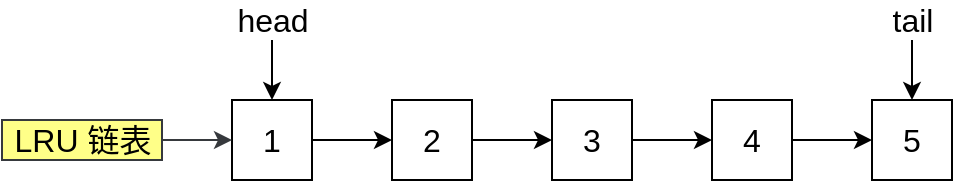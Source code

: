 <mxfile version="17.2.1" type="github">
  <diagram id="6J-ZBJcwqmSRRCxmJhf-" name="Page-1">
    <mxGraphModel dx="1185" dy="745" grid="1" gridSize="10" guides="1" tooltips="1" connect="1" arrows="1" fold="1" page="1" pageScale="1" pageWidth="827" pageHeight="1169" math="0" shadow="0">
      <root>
        <mxCell id="0" />
        <mxCell id="1" parent="0" />
        <mxCell id="o4ZUQK2h-dCaerJFC_vK-5" style="edgeStyle=orthogonalEdgeStyle;rounded=0;orthogonalLoop=1;jettySize=auto;html=1;entryX=0;entryY=0.5;entryDx=0;entryDy=0;fontSize=16;" edge="1" parent="1" source="o4ZUQK2h-dCaerJFC_vK-1" target="o4ZUQK2h-dCaerJFC_vK-2">
          <mxGeometry relative="1" as="geometry" />
        </mxCell>
        <mxCell id="o4ZUQK2h-dCaerJFC_vK-1" value="1" style="rounded=0;whiteSpace=wrap;html=1;fontSize=16;" vertex="1" parent="1">
          <mxGeometry x="120" y="240" width="40" height="40" as="geometry" />
        </mxCell>
        <mxCell id="o4ZUQK2h-dCaerJFC_vK-6" style="edgeStyle=orthogonalEdgeStyle;rounded=0;orthogonalLoop=1;jettySize=auto;html=1;entryX=0;entryY=0.5;entryDx=0;entryDy=0;fontSize=16;" edge="1" parent="1" source="o4ZUQK2h-dCaerJFC_vK-2" target="o4ZUQK2h-dCaerJFC_vK-3">
          <mxGeometry relative="1" as="geometry" />
        </mxCell>
        <mxCell id="o4ZUQK2h-dCaerJFC_vK-2" value="2" style="rounded=0;whiteSpace=wrap;html=1;fontSize=16;" vertex="1" parent="1">
          <mxGeometry x="200" y="240" width="40" height="40" as="geometry" />
        </mxCell>
        <mxCell id="o4ZUQK2h-dCaerJFC_vK-7" style="edgeStyle=orthogonalEdgeStyle;rounded=0;orthogonalLoop=1;jettySize=auto;html=1;entryX=0;entryY=0.5;entryDx=0;entryDy=0;fontSize=16;" edge="1" parent="1" source="o4ZUQK2h-dCaerJFC_vK-3" target="o4ZUQK2h-dCaerJFC_vK-4">
          <mxGeometry relative="1" as="geometry" />
        </mxCell>
        <mxCell id="o4ZUQK2h-dCaerJFC_vK-3" value="3" style="rounded=0;whiteSpace=wrap;html=1;fontSize=16;" vertex="1" parent="1">
          <mxGeometry x="280" y="240" width="40" height="40" as="geometry" />
        </mxCell>
        <mxCell id="o4ZUQK2h-dCaerJFC_vK-9" style="edgeStyle=orthogonalEdgeStyle;rounded=0;orthogonalLoop=1;jettySize=auto;html=1;entryX=0;entryY=0.5;entryDx=0;entryDy=0;fontSize=16;" edge="1" parent="1" source="o4ZUQK2h-dCaerJFC_vK-4" target="o4ZUQK2h-dCaerJFC_vK-8">
          <mxGeometry relative="1" as="geometry" />
        </mxCell>
        <mxCell id="o4ZUQK2h-dCaerJFC_vK-4" value="4" style="rounded=0;whiteSpace=wrap;html=1;fontSize=16;" vertex="1" parent="1">
          <mxGeometry x="360" y="240" width="40" height="40" as="geometry" />
        </mxCell>
        <mxCell id="o4ZUQK2h-dCaerJFC_vK-8" value="5" style="rounded=0;whiteSpace=wrap;html=1;fontSize=16;" vertex="1" parent="1">
          <mxGeometry x="440" y="240" width="40" height="40" as="geometry" />
        </mxCell>
        <mxCell id="o4ZUQK2h-dCaerJFC_vK-11" style="edgeStyle=orthogonalEdgeStyle;rounded=0;orthogonalLoop=1;jettySize=auto;html=1;entryX=0;entryY=0.5;entryDx=0;entryDy=0;fillColor=#ffff88;strokeColor=#36393d;fontSize=16;" edge="1" parent="1" source="o4ZUQK2h-dCaerJFC_vK-10" target="o4ZUQK2h-dCaerJFC_vK-1">
          <mxGeometry relative="1" as="geometry" />
        </mxCell>
        <mxCell id="o4ZUQK2h-dCaerJFC_vK-10" value="LRU 链表" style="text;html=1;align=center;verticalAlign=middle;resizable=0;points=[];autosize=1;strokeColor=#36393d;fillColor=#ffff88;fontSize=16;" vertex="1" parent="1">
          <mxGeometry x="5" y="250" width="80" height="20" as="geometry" />
        </mxCell>
        <mxCell id="o4ZUQK2h-dCaerJFC_vK-12" value="" style="endArrow=classic;html=1;rounded=0;entryX=0.5;entryY=0;entryDx=0;entryDy=0;fontSize=16;" edge="1" parent="1" target="o4ZUQK2h-dCaerJFC_vK-1">
          <mxGeometry width="50" height="50" relative="1" as="geometry">
            <mxPoint x="140" y="210" as="sourcePoint" />
            <mxPoint x="150" y="140" as="targetPoint" />
          </mxGeometry>
        </mxCell>
        <mxCell id="o4ZUQK2h-dCaerJFC_vK-13" value="head" style="text;html=1;align=center;verticalAlign=middle;resizable=0;points=[];autosize=1;strokeColor=none;fillColor=none;fontSize=16;" vertex="1" parent="1">
          <mxGeometry x="115" y="190" width="50" height="20" as="geometry" />
        </mxCell>
        <mxCell id="o4ZUQK2h-dCaerJFC_vK-15" value="" style="endArrow=classic;html=1;rounded=0;entryX=0.5;entryY=0;entryDx=0;entryDy=0;fontSize=16;" edge="1" parent="1">
          <mxGeometry width="50" height="50" relative="1" as="geometry">
            <mxPoint x="460" y="210" as="sourcePoint" />
            <mxPoint x="460" y="240" as="targetPoint" />
          </mxGeometry>
        </mxCell>
        <mxCell id="o4ZUQK2h-dCaerJFC_vK-16" value="tail" style="text;html=1;align=center;verticalAlign=middle;resizable=0;points=[];autosize=1;strokeColor=none;fillColor=none;fontSize=16;" vertex="1" parent="1">
          <mxGeometry x="440" y="190" width="40" height="20" as="geometry" />
        </mxCell>
      </root>
    </mxGraphModel>
  </diagram>
</mxfile>

